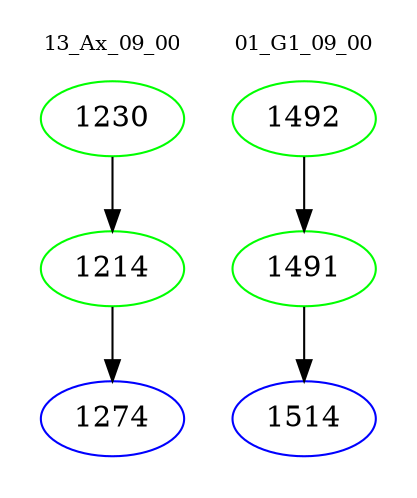 digraph{
subgraph cluster_0 {
color = white
label = "13_Ax_09_00";
fontsize=10;
T0_1230 [label="1230", color="green"]
T0_1230 -> T0_1214 [color="black"]
T0_1214 [label="1214", color="green"]
T0_1214 -> T0_1274 [color="black"]
T0_1274 [label="1274", color="blue"]
}
subgraph cluster_1 {
color = white
label = "01_G1_09_00";
fontsize=10;
T1_1492 [label="1492", color="green"]
T1_1492 -> T1_1491 [color="black"]
T1_1491 [label="1491", color="green"]
T1_1491 -> T1_1514 [color="black"]
T1_1514 [label="1514", color="blue"]
}
}
